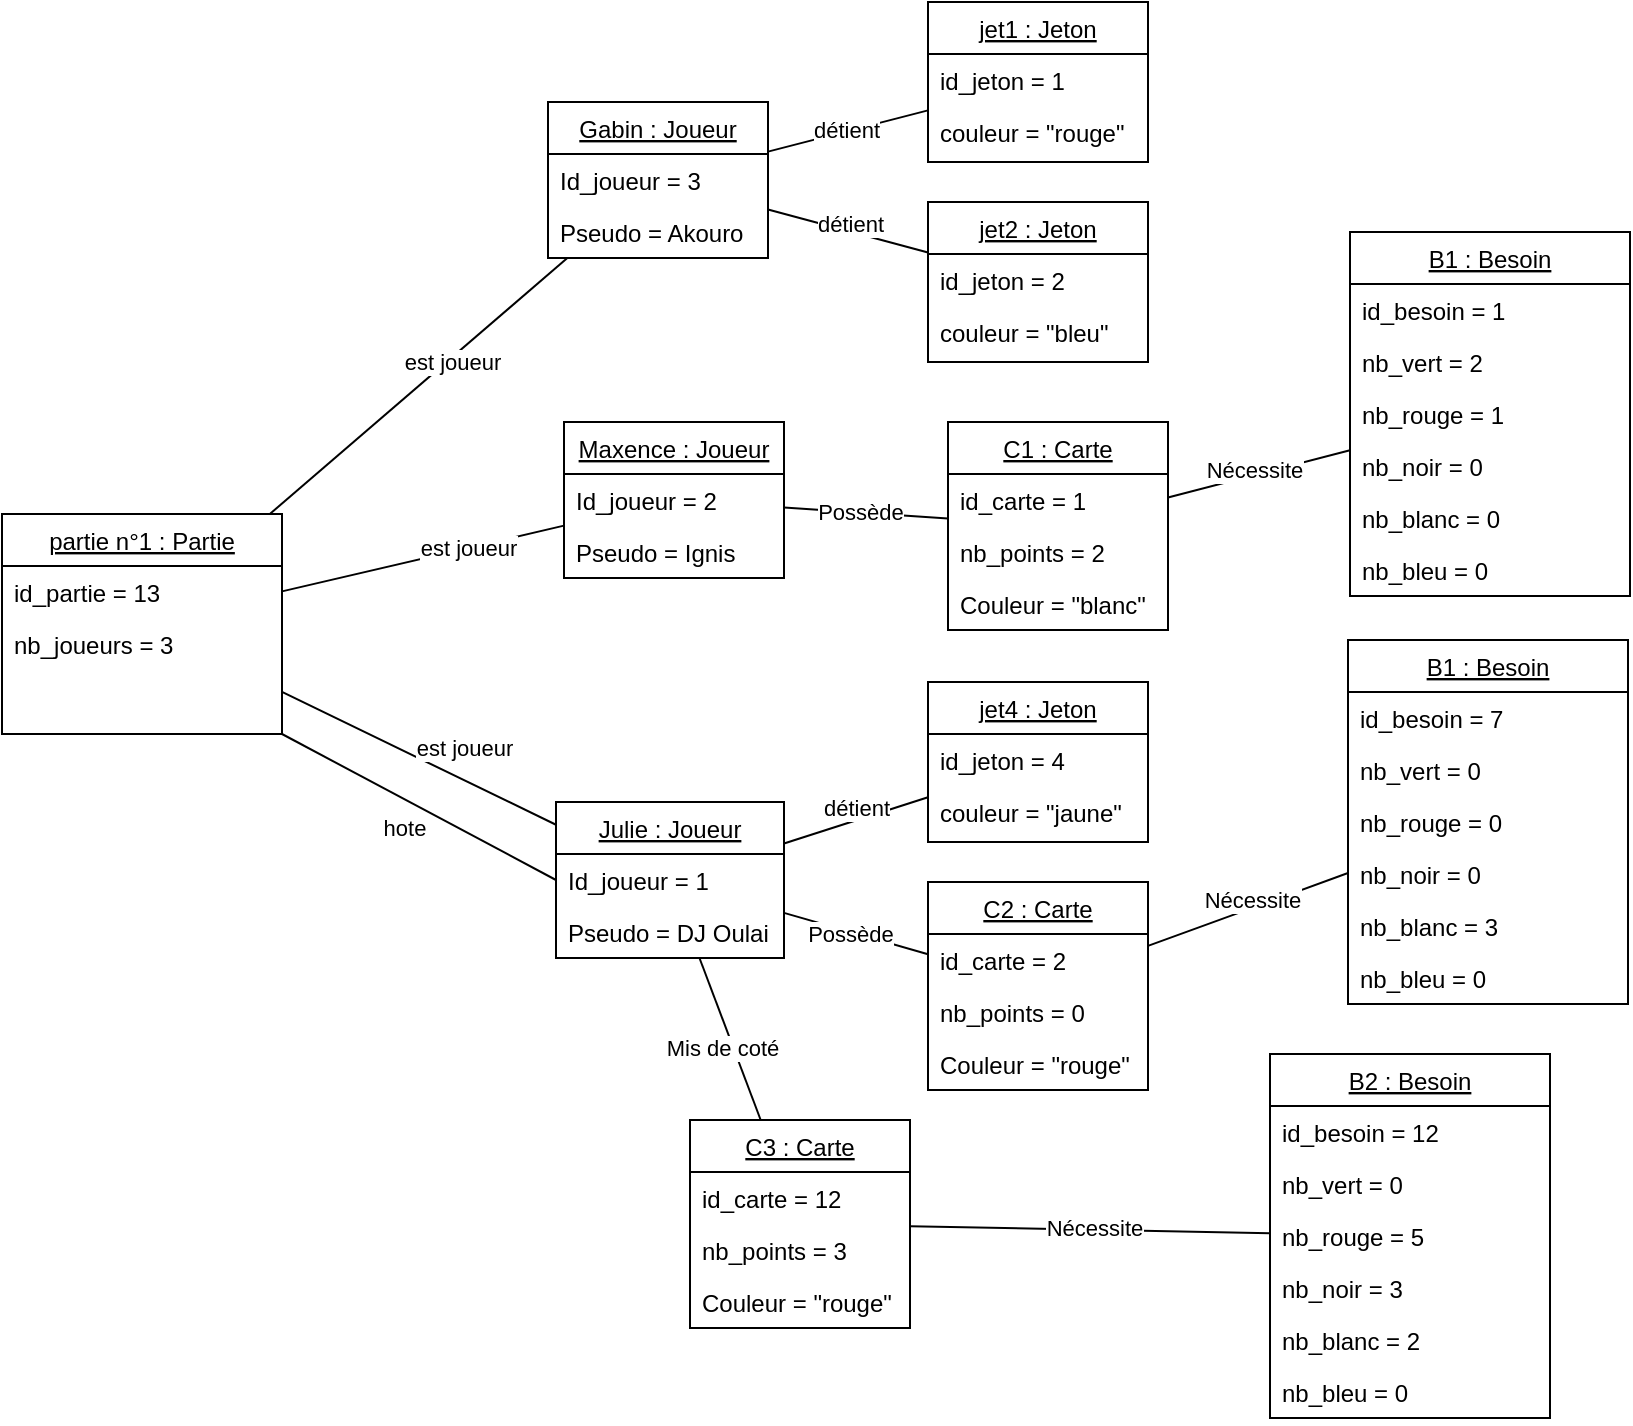 <mxfile version="22.1.5" type="github">
  <diagram name="Page-1" id="KNeb5x1jzEJ46q6CHf2o">
    <mxGraphModel dx="340" dy="1850" grid="1" gridSize="10" guides="1" tooltips="1" connect="1" arrows="1" fold="1" page="1" pageScale="1" pageWidth="827" pageHeight="1169" math="0" shadow="0">
      <root>
        <mxCell id="0" />
        <mxCell id="1" parent="0" />
        <mxCell id="DXWB6FxUll0cylomkS6z-89" value="" style="endArrow=none;html=1;rounded=0;" parent="1" source="DXWB6FxUll0cylomkS6z-93" target="DXWB6FxUll0cylomkS6z-142" edge="1">
          <mxGeometry width="50" height="50" relative="1" as="geometry">
            <mxPoint x="1140" y="-20" as="sourcePoint" />
            <mxPoint x="1313" y="-20" as="targetPoint" />
          </mxGeometry>
        </mxCell>
        <mxCell id="DXWB6FxUll0cylomkS6z-90" value="est joueur" style="edgeLabel;html=1;align=center;verticalAlign=middle;resizable=0;points=[];" parent="DXWB6FxUll0cylomkS6z-89" vertex="1" connectable="0">
          <mxGeometry x="0.112" y="2" relative="1" as="geometry">
            <mxPoint x="14" y="-7" as="offset" />
          </mxGeometry>
        </mxCell>
        <mxCell id="DXWB6FxUll0cylomkS6z-93" value="partie n°1 : Partie" style="swimlane;fontStyle=4;align=center;verticalAlign=top;childLayout=stackLayout;horizontal=1;startSize=26;horizontalStack=0;resizeParent=1;resizeLast=0;collapsible=1;marginBottom=0;rounded=0;shadow=0;strokeWidth=1;" parent="1" vertex="1">
          <mxGeometry x="907" y="-144" width="140" height="110" as="geometry">
            <mxRectangle x="550" y="140" width="160" height="26" as="alternateBounds" />
          </mxGeometry>
        </mxCell>
        <mxCell id="DXWB6FxUll0cylomkS6z-94" value="id_partie = 13" style="text;align=left;verticalAlign=top;spacingLeft=4;spacingRight=4;overflow=hidden;rotatable=0;points=[[0,0.5],[1,0.5]];portConstraint=eastwest;" parent="DXWB6FxUll0cylomkS6z-93" vertex="1">
          <mxGeometry y="26" width="140" height="26" as="geometry" />
        </mxCell>
        <mxCell id="DXWB6FxUll0cylomkS6z-95" value="nb_joueurs = 3" style="text;align=left;verticalAlign=top;spacingLeft=4;spacingRight=4;overflow=hidden;rotatable=0;points=[[0,0.5],[1,0.5]];portConstraint=eastwest;rounded=0;shadow=0;html=0;" parent="DXWB6FxUll0cylomkS6z-93" vertex="1">
          <mxGeometry y="52" width="140" height="26" as="geometry" />
        </mxCell>
        <mxCell id="DXWB6FxUll0cylomkS6z-107" value="" style="endArrow=none;html=1;rounded=0;exitX=1;exitY=1;exitDx=0;exitDy=0;entryX=0;entryY=0.5;entryDx=0;entryDy=0;" parent="1" source="DXWB6FxUll0cylomkS6z-93" target="DXWB6FxUll0cylomkS6z-143" edge="1">
          <mxGeometry width="50" height="50" relative="1" as="geometry">
            <mxPoint x="1090" y="-20" as="sourcePoint" />
            <mxPoint x="1090" y="74.0" as="targetPoint" />
          </mxGeometry>
        </mxCell>
        <mxCell id="DXWB6FxUll0cylomkS6z-108" value="hote" style="edgeLabel;html=1;align=center;verticalAlign=middle;resizable=0;points=[];" parent="DXWB6FxUll0cylomkS6z-107" vertex="1" connectable="0">
          <mxGeometry x="0.112" y="2" relative="1" as="geometry">
            <mxPoint x="-17" y="8" as="offset" />
          </mxGeometry>
        </mxCell>
        <mxCell id="DXWB6FxUll0cylomkS6z-133" value="Gabin : Joueur" style="swimlane;fontStyle=4;align=center;verticalAlign=top;childLayout=stackLayout;horizontal=1;startSize=26;horizontalStack=0;resizeParent=1;resizeLast=0;collapsible=1;marginBottom=0;rounded=0;shadow=0;strokeWidth=1;" parent="1" vertex="1">
          <mxGeometry x="1180" y="-350" width="110" height="78" as="geometry">
            <mxRectangle x="550" y="140" width="160" height="26" as="alternateBounds" />
          </mxGeometry>
        </mxCell>
        <mxCell id="DXWB6FxUll0cylomkS6z-134" value="Id_joueur = 3" style="text;align=left;verticalAlign=top;spacingLeft=4;spacingRight=4;overflow=hidden;rotatable=0;points=[[0,0.5],[1,0.5]];portConstraint=eastwest;" parent="DXWB6FxUll0cylomkS6z-133" vertex="1">
          <mxGeometry y="26" width="110" height="26" as="geometry" />
        </mxCell>
        <mxCell id="DXWB6FxUll0cylomkS6z-135" value="Pseudo = Akouro" style="text;align=left;verticalAlign=top;spacingLeft=4;spacingRight=4;overflow=hidden;rotatable=0;points=[[0,0.5],[1,0.5]];portConstraint=eastwest;" parent="DXWB6FxUll0cylomkS6z-133" vertex="1">
          <mxGeometry y="52" width="110" height="26" as="geometry" />
        </mxCell>
        <mxCell id="DXWB6FxUll0cylomkS6z-139" value="Maxence : Joueur" style="swimlane;fontStyle=4;align=center;verticalAlign=top;childLayout=stackLayout;horizontal=1;startSize=26;horizontalStack=0;resizeParent=1;resizeLast=0;collapsible=1;marginBottom=0;rounded=0;shadow=0;strokeWidth=1;" parent="1" vertex="1">
          <mxGeometry x="1188" y="-190" width="110" height="78" as="geometry">
            <mxRectangle x="550" y="140" width="160" height="26" as="alternateBounds" />
          </mxGeometry>
        </mxCell>
        <mxCell id="DXWB6FxUll0cylomkS6z-140" value="Id_joueur = 2" style="text;align=left;verticalAlign=top;spacingLeft=4;spacingRight=4;overflow=hidden;rotatable=0;points=[[0,0.5],[1,0.5]];portConstraint=eastwest;" parent="DXWB6FxUll0cylomkS6z-139" vertex="1">
          <mxGeometry y="26" width="110" height="26" as="geometry" />
        </mxCell>
        <mxCell id="DXWB6FxUll0cylomkS6z-141" value="Pseudo = Ignis" style="text;align=left;verticalAlign=top;spacingLeft=4;spacingRight=4;overflow=hidden;rotatable=0;points=[[0,0.5],[1,0.5]];portConstraint=eastwest;" parent="DXWB6FxUll0cylomkS6z-139" vertex="1">
          <mxGeometry y="52" width="110" height="26" as="geometry" />
        </mxCell>
        <mxCell id="DXWB6FxUll0cylomkS6z-142" value="Julie : Joueur" style="swimlane;fontStyle=4;align=center;verticalAlign=top;childLayout=stackLayout;horizontal=1;startSize=26;horizontalStack=0;resizeParent=1;resizeLast=0;collapsible=1;marginBottom=0;rounded=0;shadow=0;strokeWidth=1;" parent="1" vertex="1">
          <mxGeometry x="1184" width="114" height="78" as="geometry">
            <mxRectangle x="550" y="140" width="160" height="26" as="alternateBounds" />
          </mxGeometry>
        </mxCell>
        <mxCell id="DXWB6FxUll0cylomkS6z-143" value="Id_joueur = 1" style="text;align=left;verticalAlign=top;spacingLeft=4;spacingRight=4;overflow=hidden;rotatable=0;points=[[0,0.5],[1,0.5]];portConstraint=eastwest;" parent="DXWB6FxUll0cylomkS6z-142" vertex="1">
          <mxGeometry y="26" width="114" height="26" as="geometry" />
        </mxCell>
        <mxCell id="DXWB6FxUll0cylomkS6z-144" value="Pseudo = DJ Oulai" style="text;align=left;verticalAlign=top;spacingLeft=4;spacingRight=4;overflow=hidden;rotatable=0;points=[[0,0.5],[1,0.5]];portConstraint=eastwest;" parent="DXWB6FxUll0cylomkS6z-142" vertex="1">
          <mxGeometry y="52" width="114" height="26" as="geometry" />
        </mxCell>
        <mxCell id="DXWB6FxUll0cylomkS6z-145" value="" style="endArrow=none;html=1;rounded=0;" parent="1" source="DXWB6FxUll0cylomkS6z-93" target="DXWB6FxUll0cylomkS6z-139" edge="1">
          <mxGeometry width="50" height="50" relative="1" as="geometry">
            <mxPoint x="1057" y="-61" as="sourcePoint" />
            <mxPoint x="1194" y="-26" as="targetPoint" />
          </mxGeometry>
        </mxCell>
        <mxCell id="DXWB6FxUll0cylomkS6z-146" value="est joueur" style="edgeLabel;html=1;align=center;verticalAlign=middle;resizable=0;points=[];" parent="DXWB6FxUll0cylomkS6z-145" vertex="1" connectable="0">
          <mxGeometry x="0.112" y="2" relative="1" as="geometry">
            <mxPoint x="15" y="-2" as="offset" />
          </mxGeometry>
        </mxCell>
        <mxCell id="DXWB6FxUll0cylomkS6z-147" value="" style="endArrow=none;html=1;rounded=0;" parent="1" source="DXWB6FxUll0cylomkS6z-93" target="DXWB6FxUll0cylomkS6z-133" edge="1">
          <mxGeometry width="50" height="50" relative="1" as="geometry">
            <mxPoint x="1057" y="-93" as="sourcePoint" />
            <mxPoint x="1196" y="-120" as="targetPoint" />
          </mxGeometry>
        </mxCell>
        <mxCell id="DXWB6FxUll0cylomkS6z-148" value="est joueur" style="edgeLabel;html=1;align=center;verticalAlign=middle;resizable=0;points=[];" parent="DXWB6FxUll0cylomkS6z-147" vertex="1" connectable="0">
          <mxGeometry x="0.112" y="2" relative="1" as="geometry">
            <mxPoint x="10" y="-4" as="offset" />
          </mxGeometry>
        </mxCell>
        <mxCell id="DXWB6FxUll0cylomkS6z-149" value="jet1 : Jeton" style="swimlane;fontStyle=4;align=center;verticalAlign=top;childLayout=stackLayout;horizontal=1;startSize=26;horizontalStack=0;resizeParent=1;resizeLast=0;collapsible=1;marginBottom=0;rounded=0;shadow=0;strokeWidth=1;" parent="1" vertex="1">
          <mxGeometry x="1370" y="-400" width="110" height="80" as="geometry">
            <mxRectangle x="550" y="140" width="160" height="26" as="alternateBounds" />
          </mxGeometry>
        </mxCell>
        <mxCell id="DXWB6FxUll0cylomkS6z-150" value="id_jeton = 1" style="text;align=left;verticalAlign=top;spacingLeft=4;spacingRight=4;overflow=hidden;rotatable=0;points=[[0,0.5],[1,0.5]];portConstraint=eastwest;" parent="DXWB6FxUll0cylomkS6z-149" vertex="1">
          <mxGeometry y="26" width="110" height="26" as="geometry" />
        </mxCell>
        <mxCell id="DXWB6FxUll0cylomkS6z-151" value="couleur = &quot;rouge&quot;" style="text;align=left;verticalAlign=top;spacingLeft=4;spacingRight=4;overflow=hidden;rotatable=0;points=[[0,0.5],[1,0.5]];portConstraint=eastwest;rounded=0;shadow=0;html=0;" parent="DXWB6FxUll0cylomkS6z-149" vertex="1">
          <mxGeometry y="52" width="110" height="26" as="geometry" />
        </mxCell>
        <mxCell id="DXWB6FxUll0cylomkS6z-152" value="jet2 : Jeton" style="swimlane;fontStyle=4;align=center;verticalAlign=top;childLayout=stackLayout;horizontal=1;startSize=26;horizontalStack=0;resizeParent=1;resizeLast=0;collapsible=1;marginBottom=0;rounded=0;shadow=0;strokeWidth=1;" parent="1" vertex="1">
          <mxGeometry x="1370" y="-300" width="110" height="80" as="geometry">
            <mxRectangle x="550" y="140" width="160" height="26" as="alternateBounds" />
          </mxGeometry>
        </mxCell>
        <mxCell id="DXWB6FxUll0cylomkS6z-153" value="id_jeton = 2" style="text;align=left;verticalAlign=top;spacingLeft=4;spacingRight=4;overflow=hidden;rotatable=0;points=[[0,0.5],[1,0.5]];portConstraint=eastwest;" parent="DXWB6FxUll0cylomkS6z-152" vertex="1">
          <mxGeometry y="26" width="110" height="26" as="geometry" />
        </mxCell>
        <mxCell id="DXWB6FxUll0cylomkS6z-154" value="couleur = &quot;bleu&quot;" style="text;align=left;verticalAlign=top;spacingLeft=4;spacingRight=4;overflow=hidden;rotatable=0;points=[[0,0.5],[1,0.5]];portConstraint=eastwest;rounded=0;shadow=0;html=0;" parent="DXWB6FxUll0cylomkS6z-152" vertex="1">
          <mxGeometry y="52" width="110" height="26" as="geometry" />
        </mxCell>
        <mxCell id="DXWB6FxUll0cylomkS6z-155" value="" style="endArrow=none;html=1;rounded=0;" parent="1" source="DXWB6FxUll0cylomkS6z-133" target="DXWB6FxUll0cylomkS6z-149" edge="1">
          <mxGeometry width="50" height="50" relative="1" as="geometry">
            <mxPoint x="1138.5" y="-430.45" as="sourcePoint" />
            <mxPoint x="1311.5" y="-430.45" as="targetPoint" />
          </mxGeometry>
        </mxCell>
        <mxCell id="DXWB6FxUll0cylomkS6z-156" value="détient" style="edgeLabel;html=1;align=center;verticalAlign=middle;resizable=0;points=[];labelBackgroundColor=default;" parent="DXWB6FxUll0cylomkS6z-155" vertex="1" connectable="0">
          <mxGeometry x="0.112" y="2" relative="1" as="geometry">
            <mxPoint x="-5" y="2" as="offset" />
          </mxGeometry>
        </mxCell>
        <mxCell id="DXWB6FxUll0cylomkS6z-159" value="" style="endArrow=none;html=1;rounded=0;" parent="1" source="DXWB6FxUll0cylomkS6z-133" target="DXWB6FxUll0cylomkS6z-152" edge="1">
          <mxGeometry width="50" height="50" relative="1" as="geometry">
            <mxPoint x="1290" y="-353" as="sourcePoint" />
            <mxPoint x="1350" y="-388" as="targetPoint" />
          </mxGeometry>
        </mxCell>
        <mxCell id="DXWB6FxUll0cylomkS6z-160" value="détient" style="edgeLabel;html=1;align=center;verticalAlign=middle;resizable=0;points=[];" parent="DXWB6FxUll0cylomkS6z-159" vertex="1" connectable="0">
          <mxGeometry x="0.112" y="2" relative="1" as="geometry">
            <mxPoint x="-4" y="-3" as="offset" />
          </mxGeometry>
        </mxCell>
        <mxCell id="DXWB6FxUll0cylomkS6z-161" value="jet4 : Jeton" style="swimlane;fontStyle=4;align=center;verticalAlign=top;childLayout=stackLayout;horizontal=1;startSize=26;horizontalStack=0;resizeParent=1;resizeLast=0;collapsible=1;marginBottom=0;rounded=0;shadow=0;strokeWidth=1;" parent="1" vertex="1">
          <mxGeometry x="1370" y="-60" width="110" height="80" as="geometry">
            <mxRectangle x="550" y="140" width="160" height="26" as="alternateBounds" />
          </mxGeometry>
        </mxCell>
        <mxCell id="DXWB6FxUll0cylomkS6z-162" value="id_jeton = 4" style="text;align=left;verticalAlign=top;spacingLeft=4;spacingRight=4;overflow=hidden;rotatable=0;points=[[0,0.5],[1,0.5]];portConstraint=eastwest;" parent="DXWB6FxUll0cylomkS6z-161" vertex="1">
          <mxGeometry y="26" width="110" height="26" as="geometry" />
        </mxCell>
        <mxCell id="DXWB6FxUll0cylomkS6z-163" value="couleur = &quot;jaune&quot;" style="text;align=left;verticalAlign=top;spacingLeft=4;spacingRight=4;overflow=hidden;rotatable=0;points=[[0,0.5],[1,0.5]];portConstraint=eastwest;rounded=0;shadow=0;html=0;" parent="DXWB6FxUll0cylomkS6z-161" vertex="1">
          <mxGeometry y="52" width="110" height="26" as="geometry" />
        </mxCell>
        <mxCell id="DXWB6FxUll0cylomkS6z-167" value="" style="endArrow=none;html=1;rounded=0;" parent="1" source="DXWB6FxUll0cylomkS6z-142" target="DXWB6FxUll0cylomkS6z-161" edge="1">
          <mxGeometry width="50" height="50" relative="1" as="geometry">
            <mxPoint x="1290" y="-272" as="sourcePoint" />
            <mxPoint x="1360" y="-259" as="targetPoint" />
          </mxGeometry>
        </mxCell>
        <mxCell id="DXWB6FxUll0cylomkS6z-168" value="détient" style="edgeLabel;html=1;align=center;verticalAlign=middle;resizable=0;points=[];" parent="DXWB6FxUll0cylomkS6z-167" vertex="1" connectable="0">
          <mxGeometry x="0.112" y="2" relative="1" as="geometry">
            <mxPoint x="-4" y="-3" as="offset" />
          </mxGeometry>
        </mxCell>
        <mxCell id="DXWB6FxUll0cylomkS6z-169" value="C1 : Carte" style="swimlane;fontStyle=4;align=center;verticalAlign=top;childLayout=stackLayout;horizontal=1;startSize=26;horizontalStack=0;resizeParent=1;resizeLast=0;collapsible=1;marginBottom=0;rounded=0;shadow=0;strokeWidth=1;" parent="1" vertex="1">
          <mxGeometry x="1380" y="-190" width="110" height="104" as="geometry">
            <mxRectangle x="550" y="140" width="160" height="26" as="alternateBounds" />
          </mxGeometry>
        </mxCell>
        <mxCell id="DXWB6FxUll0cylomkS6z-170" value="id_carte = 1" style="text;align=left;verticalAlign=top;spacingLeft=4;spacingRight=4;overflow=hidden;rotatable=0;points=[[0,0.5],[1,0.5]];portConstraint=eastwest;" parent="DXWB6FxUll0cylomkS6z-169" vertex="1">
          <mxGeometry y="26" width="110" height="26" as="geometry" />
        </mxCell>
        <mxCell id="DXWB6FxUll0cylomkS6z-171" value="nb_points = 2" style="text;align=left;verticalAlign=top;spacingLeft=4;spacingRight=4;overflow=hidden;rotatable=0;points=[[0,0.5],[1,0.5]];portConstraint=eastwest;" parent="DXWB6FxUll0cylomkS6z-169" vertex="1">
          <mxGeometry y="52" width="110" height="26" as="geometry" />
        </mxCell>
        <mxCell id="DXWB6FxUll0cylomkS6z-172" value="Couleur = &quot;blanc&quot;" style="text;align=left;verticalAlign=top;spacingLeft=4;spacingRight=4;overflow=hidden;rotatable=0;points=[[0,0.5],[1,0.5]];portConstraint=eastwest;" parent="DXWB6FxUll0cylomkS6z-169" vertex="1">
          <mxGeometry y="78" width="110" height="26" as="geometry" />
        </mxCell>
        <mxCell id="DXWB6FxUll0cylomkS6z-173" value="" style="endArrow=none;html=1;rounded=0;" parent="1" source="DXWB6FxUll0cylomkS6z-139" target="DXWB6FxUll0cylomkS6z-169" edge="1">
          <mxGeometry width="50" height="50" relative="1" as="geometry">
            <mxPoint x="1291.224" y="230" as="sourcePoint" />
            <mxPoint x="1290.0" y="130" as="targetPoint" />
          </mxGeometry>
        </mxCell>
        <mxCell id="DXWB6FxUll0cylomkS6z-174" value="Possède" style="edgeLabel;html=1;align=center;verticalAlign=middle;resizable=0;points=[];" parent="DXWB6FxUll0cylomkS6z-173" vertex="1" connectable="0">
          <mxGeometry x="0.112" y="2" relative="1" as="geometry">
            <mxPoint x="-8" y="1" as="offset" />
          </mxGeometry>
        </mxCell>
        <mxCell id="DXWB6FxUll0cylomkS6z-177" value="C2 : Carte" style="swimlane;fontStyle=4;align=center;verticalAlign=top;childLayout=stackLayout;horizontal=1;startSize=26;horizontalStack=0;resizeParent=1;resizeLast=0;collapsible=1;marginBottom=0;rounded=0;shadow=0;strokeWidth=1;" parent="1" vertex="1">
          <mxGeometry x="1370" y="40" width="110" height="104" as="geometry">
            <mxRectangle x="550" y="140" width="160" height="26" as="alternateBounds" />
          </mxGeometry>
        </mxCell>
        <mxCell id="DXWB6FxUll0cylomkS6z-178" value="id_carte = 2" style="text;align=left;verticalAlign=top;spacingLeft=4;spacingRight=4;overflow=hidden;rotatable=0;points=[[0,0.5],[1,0.5]];portConstraint=eastwest;" parent="DXWB6FxUll0cylomkS6z-177" vertex="1">
          <mxGeometry y="26" width="110" height="26" as="geometry" />
        </mxCell>
        <mxCell id="DXWB6FxUll0cylomkS6z-179" value="nb_points = 0" style="text;align=left;verticalAlign=top;spacingLeft=4;spacingRight=4;overflow=hidden;rotatable=0;points=[[0,0.5],[1,0.5]];portConstraint=eastwest;" parent="DXWB6FxUll0cylomkS6z-177" vertex="1">
          <mxGeometry y="52" width="110" height="26" as="geometry" />
        </mxCell>
        <mxCell id="DXWB6FxUll0cylomkS6z-180" value="Couleur = &quot;rouge&quot;" style="text;align=left;verticalAlign=top;spacingLeft=4;spacingRight=4;overflow=hidden;rotatable=0;points=[[0,0.5],[1,0.5]];portConstraint=eastwest;" parent="DXWB6FxUll0cylomkS6z-177" vertex="1">
          <mxGeometry y="78" width="110" height="26" as="geometry" />
        </mxCell>
        <mxCell id="DXWB6FxUll0cylomkS6z-181" value="" style="endArrow=none;html=1;rounded=0;" parent="1" source="DXWB6FxUll0cylomkS6z-142" target="DXWB6FxUll0cylomkS6z-177" edge="1">
          <mxGeometry width="50" height="50" relative="1" as="geometry">
            <mxPoint x="1308" y="-132" as="sourcePoint" />
            <mxPoint x="1400" y="-117" as="targetPoint" />
          </mxGeometry>
        </mxCell>
        <mxCell id="DXWB6FxUll0cylomkS6z-182" value="Possède" style="edgeLabel;html=1;align=center;verticalAlign=middle;resizable=0;points=[];" parent="DXWB6FxUll0cylomkS6z-181" vertex="1" connectable="0">
          <mxGeometry x="0.112" y="2" relative="1" as="geometry">
            <mxPoint x="-8" y="1" as="offset" />
          </mxGeometry>
        </mxCell>
        <mxCell id="DXWB6FxUll0cylomkS6z-183" value="C3 : Carte" style="swimlane;fontStyle=4;align=center;verticalAlign=top;childLayout=stackLayout;horizontal=1;startSize=26;horizontalStack=0;resizeParent=1;resizeLast=0;collapsible=1;marginBottom=0;rounded=0;shadow=0;strokeWidth=1;" parent="1" vertex="1">
          <mxGeometry x="1251" y="159" width="110" height="104" as="geometry">
            <mxRectangle x="550" y="140" width="160" height="26" as="alternateBounds" />
          </mxGeometry>
        </mxCell>
        <mxCell id="DXWB6FxUll0cylomkS6z-184" value="id_carte = 12" style="text;align=left;verticalAlign=top;spacingLeft=4;spacingRight=4;overflow=hidden;rotatable=0;points=[[0,0.5],[1,0.5]];portConstraint=eastwest;" parent="DXWB6FxUll0cylomkS6z-183" vertex="1">
          <mxGeometry y="26" width="110" height="26" as="geometry" />
        </mxCell>
        <mxCell id="DXWB6FxUll0cylomkS6z-185" value="nb_points = 3" style="text;align=left;verticalAlign=top;spacingLeft=4;spacingRight=4;overflow=hidden;rotatable=0;points=[[0,0.5],[1,0.5]];portConstraint=eastwest;" parent="DXWB6FxUll0cylomkS6z-183" vertex="1">
          <mxGeometry y="52" width="110" height="26" as="geometry" />
        </mxCell>
        <mxCell id="DXWB6FxUll0cylomkS6z-186" value="Couleur = &quot;rouge&quot;" style="text;align=left;verticalAlign=top;spacingLeft=4;spacingRight=4;overflow=hidden;rotatable=0;points=[[0,0.5],[1,0.5]];portConstraint=eastwest;" parent="DXWB6FxUll0cylomkS6z-183" vertex="1">
          <mxGeometry y="78" width="110" height="26" as="geometry" />
        </mxCell>
        <mxCell id="DXWB6FxUll0cylomkS6z-187" value="" style="endArrow=none;html=1;rounded=0;" parent="1" source="DXWB6FxUll0cylomkS6z-142" target="DXWB6FxUll0cylomkS6z-183" edge="1">
          <mxGeometry width="50" height="50" relative="1" as="geometry">
            <mxPoint x="1308" y="-132" as="sourcePoint" />
            <mxPoint x="1400" y="-117" as="targetPoint" />
          </mxGeometry>
        </mxCell>
        <mxCell id="DXWB6FxUll0cylomkS6z-188" value="Mis de coté" style="edgeLabel;html=1;align=center;verticalAlign=middle;resizable=0;points=[];" parent="DXWB6FxUll0cylomkS6z-187" vertex="1" connectable="0">
          <mxGeometry x="0.112" y="2" relative="1" as="geometry">
            <mxPoint x="-8" y="1" as="offset" />
          </mxGeometry>
        </mxCell>
        <mxCell id="DXWB6FxUll0cylomkS6z-189" value="B1 : Besoin" style="swimlane;fontStyle=4;align=center;verticalAlign=top;childLayout=stackLayout;horizontal=1;startSize=26;horizontalStack=0;resizeParent=1;resizeLast=0;collapsible=1;marginBottom=0;rounded=0;shadow=0;strokeWidth=1;" parent="1" vertex="1">
          <mxGeometry x="1581" y="-285" width="140" height="182" as="geometry">
            <mxRectangle x="550" y="140" width="160" height="26" as="alternateBounds" />
          </mxGeometry>
        </mxCell>
        <mxCell id="DXWB6FxUll0cylomkS6z-190" value="id_besoin = 1" style="text;align=left;verticalAlign=top;spacingLeft=4;spacingRight=4;overflow=hidden;rotatable=0;points=[[0,0.5],[1,0.5]];portConstraint=eastwest;" parent="DXWB6FxUll0cylomkS6z-189" vertex="1">
          <mxGeometry y="26" width="140" height="26" as="geometry" />
        </mxCell>
        <mxCell id="DXWB6FxUll0cylomkS6z-191" value="nb_vert = 2" style="text;align=left;verticalAlign=top;spacingLeft=4;spacingRight=4;overflow=hidden;rotatable=0;points=[[0,0.5],[1,0.5]];portConstraint=eastwest;" parent="DXWB6FxUll0cylomkS6z-189" vertex="1">
          <mxGeometry y="52" width="140" height="26" as="geometry" />
        </mxCell>
        <mxCell id="DXWB6FxUll0cylomkS6z-192" value="nb_rouge = 1" style="text;align=left;verticalAlign=top;spacingLeft=4;spacingRight=4;overflow=hidden;rotatable=0;points=[[0,0.5],[1,0.5]];portConstraint=eastwest;" parent="DXWB6FxUll0cylomkS6z-189" vertex="1">
          <mxGeometry y="78" width="140" height="26" as="geometry" />
        </mxCell>
        <mxCell id="DXWB6FxUll0cylomkS6z-193" value="nb_noir = 0" style="text;align=left;verticalAlign=top;spacingLeft=4;spacingRight=4;overflow=hidden;rotatable=0;points=[[0,0.5],[1,0.5]];portConstraint=eastwest;" parent="DXWB6FxUll0cylomkS6z-189" vertex="1">
          <mxGeometry y="104" width="140" height="26" as="geometry" />
        </mxCell>
        <mxCell id="DXWB6FxUll0cylomkS6z-194" value="nb_blanc = 0" style="text;align=left;verticalAlign=top;spacingLeft=4;spacingRight=4;overflow=hidden;rotatable=0;points=[[0,0.5],[1,0.5]];portConstraint=eastwest;" parent="DXWB6FxUll0cylomkS6z-189" vertex="1">
          <mxGeometry y="130" width="140" height="26" as="geometry" />
        </mxCell>
        <mxCell id="DXWB6FxUll0cylomkS6z-195" value="nb_bleu = 0" style="text;align=left;verticalAlign=top;spacingLeft=4;spacingRight=4;overflow=hidden;rotatable=0;points=[[0,0.5],[1,0.5]];portConstraint=eastwest;" parent="DXWB6FxUll0cylomkS6z-189" vertex="1">
          <mxGeometry y="156" width="140" height="26" as="geometry" />
        </mxCell>
        <mxCell id="DXWB6FxUll0cylomkS6z-196" value="" style="endArrow=none;html=1;rounded=0;" parent="1" source="DXWB6FxUll0cylomkS6z-169" target="DXWB6FxUll0cylomkS6z-189" edge="1">
          <mxGeometry width="50" height="50" relative="1" as="geometry">
            <mxPoint x="1308" y="-132" as="sourcePoint" />
            <mxPoint x="1400" y="-117" as="targetPoint" />
          </mxGeometry>
        </mxCell>
        <mxCell id="DXWB6FxUll0cylomkS6z-197" value="Nécessite" style="edgeLabel;html=1;align=center;verticalAlign=middle;resizable=0;points=[];" parent="DXWB6FxUll0cylomkS6z-196" vertex="1" connectable="0">
          <mxGeometry x="0.112" y="2" relative="1" as="geometry">
            <mxPoint x="-8" y="1" as="offset" />
          </mxGeometry>
        </mxCell>
        <mxCell id="DXWB6FxUll0cylomkS6z-205" value="" style="endArrow=none;html=1;rounded=0;" parent="1" source="DXWB6FxUll0cylomkS6z-177" target="qCP_0ka8L5L51W8G-nD8-1" edge="1">
          <mxGeometry width="50" height="50" relative="1" as="geometry">
            <mxPoint x="1510" y="-108" as="sourcePoint" />
            <mxPoint x="1560" y="60" as="targetPoint" />
          </mxGeometry>
        </mxCell>
        <mxCell id="DXWB6FxUll0cylomkS6z-206" value="Nécessite" style="edgeLabel;html=1;align=center;verticalAlign=middle;resizable=0;points=[];" parent="DXWB6FxUll0cylomkS6z-205" vertex="1" connectable="0">
          <mxGeometry x="0.112" y="2" relative="1" as="geometry">
            <mxPoint x="-3" y="-1" as="offset" />
          </mxGeometry>
        </mxCell>
        <mxCell id="DXWB6FxUll0cylomkS6z-207" value="B2 : Besoin" style="swimlane;fontStyle=4;align=center;verticalAlign=top;childLayout=stackLayout;horizontal=1;startSize=26;horizontalStack=0;resizeParent=1;resizeLast=0;collapsible=1;marginBottom=0;rounded=0;shadow=0;strokeWidth=1;" parent="1" vertex="1">
          <mxGeometry x="1541" y="126" width="140" height="182" as="geometry">
            <mxRectangle x="550" y="140" width="160" height="26" as="alternateBounds" />
          </mxGeometry>
        </mxCell>
        <mxCell id="DXWB6FxUll0cylomkS6z-208" value="id_besoin = 12" style="text;align=left;verticalAlign=top;spacingLeft=4;spacingRight=4;overflow=hidden;rotatable=0;points=[[0,0.5],[1,0.5]];portConstraint=eastwest;" parent="DXWB6FxUll0cylomkS6z-207" vertex="1">
          <mxGeometry y="26" width="140" height="26" as="geometry" />
        </mxCell>
        <mxCell id="DXWB6FxUll0cylomkS6z-209" value="nb_vert = 0" style="text;align=left;verticalAlign=top;spacingLeft=4;spacingRight=4;overflow=hidden;rotatable=0;points=[[0,0.5],[1,0.5]];portConstraint=eastwest;" parent="DXWB6FxUll0cylomkS6z-207" vertex="1">
          <mxGeometry y="52" width="140" height="26" as="geometry" />
        </mxCell>
        <mxCell id="DXWB6FxUll0cylomkS6z-210" value="nb_rouge = 5" style="text;align=left;verticalAlign=top;spacingLeft=4;spacingRight=4;overflow=hidden;rotatable=0;points=[[0,0.5],[1,0.5]];portConstraint=eastwest;" parent="DXWB6FxUll0cylomkS6z-207" vertex="1">
          <mxGeometry y="78" width="140" height="26" as="geometry" />
        </mxCell>
        <mxCell id="DXWB6FxUll0cylomkS6z-211" value="nb_noir = 3" style="text;align=left;verticalAlign=top;spacingLeft=4;spacingRight=4;overflow=hidden;rotatable=0;points=[[0,0.5],[1,0.5]];portConstraint=eastwest;" parent="DXWB6FxUll0cylomkS6z-207" vertex="1">
          <mxGeometry y="104" width="140" height="26" as="geometry" />
        </mxCell>
        <mxCell id="DXWB6FxUll0cylomkS6z-212" value="nb_blanc = 2" style="text;align=left;verticalAlign=top;spacingLeft=4;spacingRight=4;overflow=hidden;rotatable=0;points=[[0,0.5],[1,0.5]];portConstraint=eastwest;" parent="DXWB6FxUll0cylomkS6z-207" vertex="1">
          <mxGeometry y="130" width="140" height="26" as="geometry" />
        </mxCell>
        <mxCell id="DXWB6FxUll0cylomkS6z-213" value="nb_bleu = 0" style="text;align=left;verticalAlign=top;spacingLeft=4;spacingRight=4;overflow=hidden;rotatable=0;points=[[0,0.5],[1,0.5]];portConstraint=eastwest;" parent="DXWB6FxUll0cylomkS6z-207" vertex="1">
          <mxGeometry y="156" width="140" height="26" as="geometry" />
        </mxCell>
        <mxCell id="DXWB6FxUll0cylomkS6z-214" value="" style="endArrow=none;html=1;rounded=0;" parent="1" source="DXWB6FxUll0cylomkS6z-183" target="DXWB6FxUll0cylomkS6z-207" edge="1">
          <mxGeometry width="50" height="50" relative="1" as="geometry">
            <mxPoint x="1490" y="80" as="sourcePoint" />
            <mxPoint x="1620" y="-42" as="targetPoint" />
          </mxGeometry>
        </mxCell>
        <mxCell id="DXWB6FxUll0cylomkS6z-215" value="Nécessite" style="edgeLabel;html=1;align=center;verticalAlign=middle;resizable=0;points=[];" parent="DXWB6FxUll0cylomkS6z-214" vertex="1" connectable="0">
          <mxGeometry x="0.112" y="2" relative="1" as="geometry">
            <mxPoint x="-8" y="1" as="offset" />
          </mxGeometry>
        </mxCell>
        <mxCell id="qCP_0ka8L5L51W8G-nD8-1" value="B1 : Besoin" style="swimlane;fontStyle=4;align=center;verticalAlign=top;childLayout=stackLayout;horizontal=1;startSize=26;horizontalStack=0;resizeParent=1;resizeLast=0;collapsible=1;marginBottom=0;rounded=0;shadow=0;strokeWidth=1;" vertex="1" parent="1">
          <mxGeometry x="1580" y="-81" width="140" height="182" as="geometry">
            <mxRectangle x="550" y="140" width="160" height="26" as="alternateBounds" />
          </mxGeometry>
        </mxCell>
        <mxCell id="qCP_0ka8L5L51W8G-nD8-2" value="id_besoin = 7" style="text;align=left;verticalAlign=top;spacingLeft=4;spacingRight=4;overflow=hidden;rotatable=0;points=[[0,0.5],[1,0.5]];portConstraint=eastwest;" vertex="1" parent="qCP_0ka8L5L51W8G-nD8-1">
          <mxGeometry y="26" width="140" height="26" as="geometry" />
        </mxCell>
        <mxCell id="qCP_0ka8L5L51W8G-nD8-3" value="nb_vert = 0" style="text;align=left;verticalAlign=top;spacingLeft=4;spacingRight=4;overflow=hidden;rotatable=0;points=[[0,0.5],[1,0.5]];portConstraint=eastwest;" vertex="1" parent="qCP_0ka8L5L51W8G-nD8-1">
          <mxGeometry y="52" width="140" height="26" as="geometry" />
        </mxCell>
        <mxCell id="qCP_0ka8L5L51W8G-nD8-4" value="nb_rouge = 0" style="text;align=left;verticalAlign=top;spacingLeft=4;spacingRight=4;overflow=hidden;rotatable=0;points=[[0,0.5],[1,0.5]];portConstraint=eastwest;" vertex="1" parent="qCP_0ka8L5L51W8G-nD8-1">
          <mxGeometry y="78" width="140" height="26" as="geometry" />
        </mxCell>
        <mxCell id="qCP_0ka8L5L51W8G-nD8-5" value="nb_noir = 0" style="text;align=left;verticalAlign=top;spacingLeft=4;spacingRight=4;overflow=hidden;rotatable=0;points=[[0,0.5],[1,0.5]];portConstraint=eastwest;" vertex="1" parent="qCP_0ka8L5L51W8G-nD8-1">
          <mxGeometry y="104" width="140" height="26" as="geometry" />
        </mxCell>
        <mxCell id="qCP_0ka8L5L51W8G-nD8-6" value="nb_blanc = 3" style="text;align=left;verticalAlign=top;spacingLeft=4;spacingRight=4;overflow=hidden;rotatable=0;points=[[0,0.5],[1,0.5]];portConstraint=eastwest;" vertex="1" parent="qCP_0ka8L5L51W8G-nD8-1">
          <mxGeometry y="130" width="140" height="26" as="geometry" />
        </mxCell>
        <mxCell id="qCP_0ka8L5L51W8G-nD8-7" value="nb_bleu = 0" style="text;align=left;verticalAlign=top;spacingLeft=4;spacingRight=4;overflow=hidden;rotatable=0;points=[[0,0.5],[1,0.5]];portConstraint=eastwest;" vertex="1" parent="qCP_0ka8L5L51W8G-nD8-1">
          <mxGeometry y="156" width="140" height="26" as="geometry" />
        </mxCell>
      </root>
    </mxGraphModel>
  </diagram>
</mxfile>

